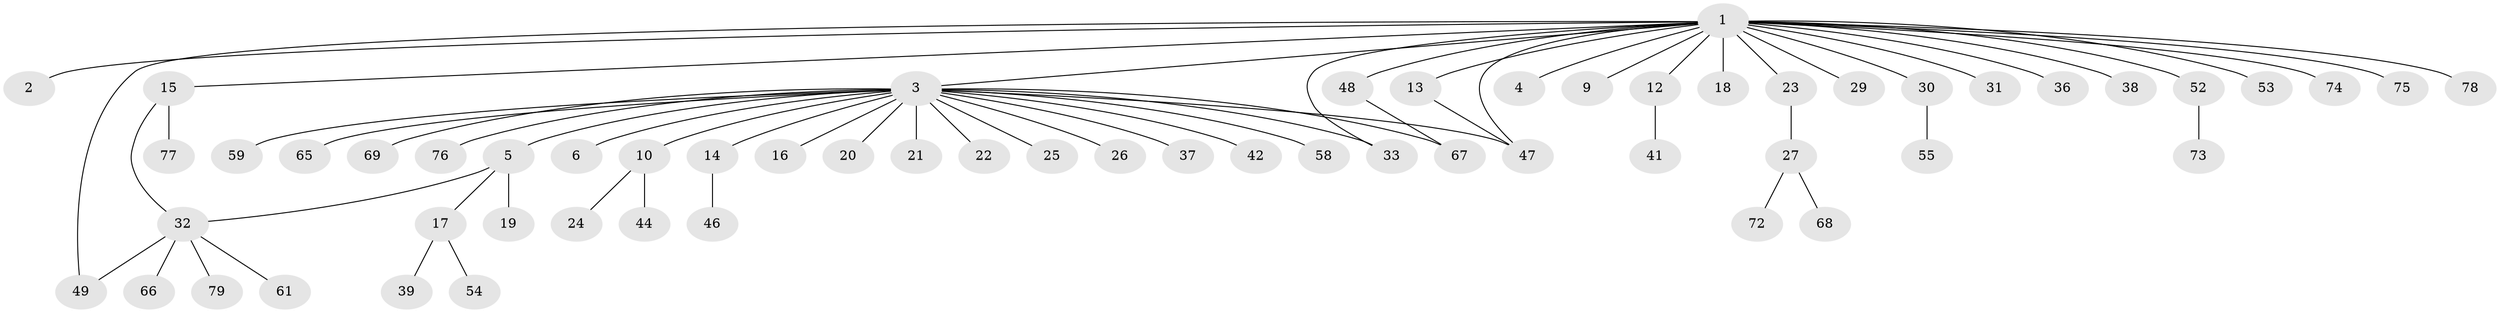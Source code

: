 // original degree distribution, {18: 0.012658227848101266, 1: 0.6329113924050633, 13: 0.012658227848101266, 2: 0.189873417721519, 10: 0.012658227848101266, 4: 0.0759493670886076, 7: 0.02531645569620253, 3: 0.0379746835443038}
// Generated by graph-tools (version 1.1) at 2025/41/03/06/25 10:41:51]
// undirected, 60 vertices, 65 edges
graph export_dot {
graph [start="1"]
  node [color=gray90,style=filled];
  1 [super="+11"];
  2;
  3 [super="+7"];
  4 [super="+28"];
  5 [super="+8"];
  6;
  9;
  10 [super="+43"];
  12;
  13;
  14;
  15 [super="+64"];
  16;
  17 [super="+63"];
  18;
  19 [super="+34"];
  20;
  21;
  22 [super="+60"];
  23 [super="+57"];
  24;
  25;
  26 [super="+45"];
  27 [super="+70"];
  29;
  30 [super="+35"];
  31 [super="+71"];
  32 [super="+40"];
  33;
  36;
  37;
  38;
  39;
  41;
  42 [super="+51"];
  44;
  46;
  47 [super="+50"];
  48 [super="+62"];
  49;
  52;
  53;
  54 [super="+56"];
  55;
  58;
  59;
  61;
  65;
  66;
  67;
  68;
  69;
  72;
  73;
  74;
  75;
  76;
  77;
  78;
  79;
  1 -- 2;
  1 -- 3;
  1 -- 4;
  1 -- 9;
  1 -- 12;
  1 -- 13;
  1 -- 15;
  1 -- 23;
  1 -- 29;
  1 -- 30;
  1 -- 47;
  1 -- 48;
  1 -- 49;
  1 -- 53;
  1 -- 74;
  1 -- 75;
  1 -- 78;
  1 -- 33;
  1 -- 18;
  1 -- 36;
  1 -- 52;
  1 -- 38;
  1 -- 31;
  3 -- 5;
  3 -- 6;
  3 -- 10;
  3 -- 14;
  3 -- 16;
  3 -- 21;
  3 -- 22;
  3 -- 42;
  3 -- 58;
  3 -- 59;
  3 -- 69;
  3 -- 33;
  3 -- 65;
  3 -- 67;
  3 -- 37;
  3 -- 76;
  3 -- 47;
  3 -- 20;
  3 -- 25;
  3 -- 26;
  5 -- 32;
  5 -- 17;
  5 -- 19;
  10 -- 24;
  10 -- 44;
  12 -- 41;
  13 -- 47;
  14 -- 46;
  15 -- 32;
  15 -- 77;
  17 -- 39;
  17 -- 54;
  23 -- 27;
  27 -- 68;
  27 -- 72;
  30 -- 55;
  32 -- 49;
  32 -- 61;
  32 -- 66;
  32 -- 79;
  48 -- 67;
  52 -- 73;
}
